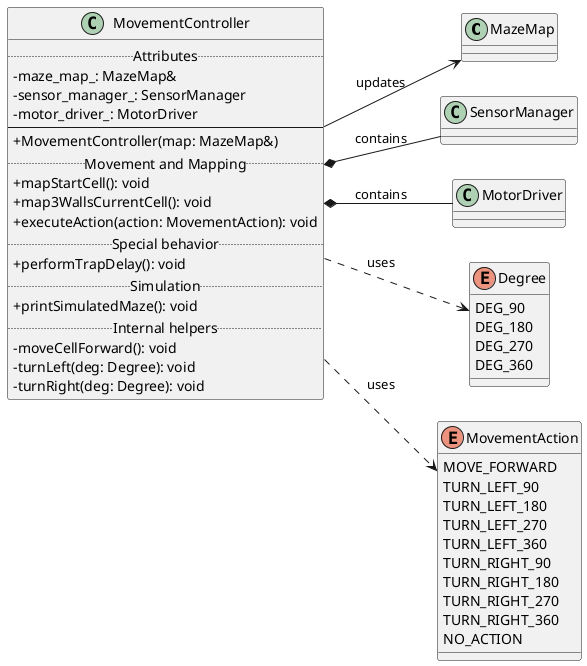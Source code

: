 @startuml
skinparam classAttributeIconSize 0
skinparam classFontColor Black
skinparam classAttributeFontColor Black
skinparam classMethodFontColor Black

left to right direction

class MazeMap
class SensorManager
class MotorDriver

enum Degree{
  DEG_90
  DEG_180
  DEG_270
  DEG_360
}

enum MovementAction{
  MOVE_FORWARD
  TURN_LEFT_90
  TURN_LEFT_180
  TURN_LEFT_270
  TURN_LEFT_360
  TURN_RIGHT_90
  TURN_RIGHT_180
  TURN_RIGHT_270
  TURN_RIGHT_360
  NO_ACTION
}

class MovementController{
  .. Attributes ..
  - maze_map_: MazeMap&
  - sensor_manager_: SensorManager
  - motor_driver_: MotorDriver
  --
  + MovementController(map: MazeMap&)
  .. Movement and Mapping ..
  + mapStartCell(): void
  + map3WallsCurrentCell(): void
  + executeAction(action: MovementAction): void
  .. Special behavior ..
  + performTrapDelay(): void
  .. Simulation ..
  + printSimulatedMaze(): void
  .. Internal helpers ..
  - moveCellForward(): void
  - turnLeft(deg: Degree): void
  - turnRight(deg: Degree): void
}

' Relationships
MovementController --> MazeMap : updates
MovementController *-- SensorManager : contains
MovementController *-- MotorDriver : contains
MovementController ..> MovementAction : uses
MovementController ..> Degree : uses

@enduml
